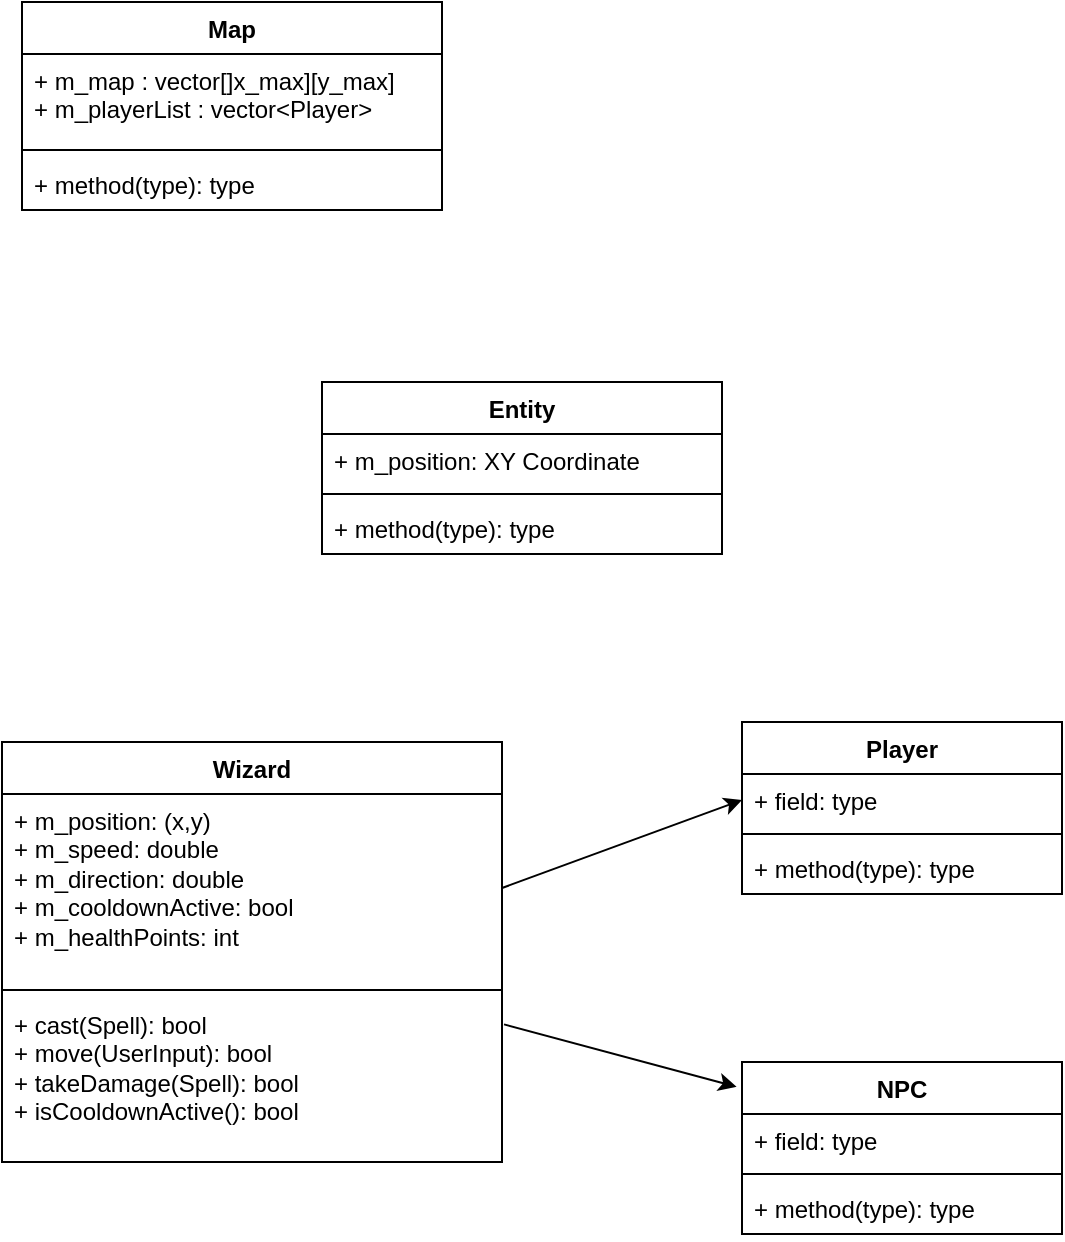 <mxfile>
    <diagram id="OcMnz-Qwrp-wYbQvLKhm" name="Page-1">
        <mxGraphModel dx="513" dy="2017" grid="1" gridSize="10" guides="1" tooltips="1" connect="1" arrows="1" fold="1" page="1" pageScale="1" pageWidth="850" pageHeight="1100" math="0" shadow="0">
            <root>
                <mxCell id="0"/>
                <mxCell id="1" parent="0"/>
                <mxCell id="2" value="Wizard" style="swimlane;fontStyle=1;align=center;verticalAlign=top;childLayout=stackLayout;horizontal=1;startSize=26;horizontalStack=0;resizeParent=1;resizeParentMax=0;resizeLast=0;collapsible=1;marginBottom=0;whiteSpace=wrap;html=1;" vertex="1" parent="1">
                    <mxGeometry x="70" y="70" width="250" height="210" as="geometry"/>
                </mxCell>
                <mxCell id="3" value="&lt;div&gt;+ m_position: (x,y)&lt;/div&gt;&lt;div&gt;+ m_speed: double&lt;/div&gt;&lt;div&gt;+ m_direction: double&lt;/div&gt;&lt;div&gt;+ m_cooldownActive: bool&lt;/div&gt;&lt;div&gt;&lt;span style=&quot;background-color: transparent;&quot;&gt;+ m_healthPoints: int&lt;/span&gt;&lt;/div&gt;&lt;div&gt;&lt;div&gt;&lt;font color=&quot;#ffffff&quot;&gt;+&amp;nbsp;&lt;br&gt;&lt;/font&gt;&lt;div&gt;&lt;br&gt;&lt;/div&gt;&lt;/div&gt;&lt;/div&gt;" style="text;strokeColor=none;fillColor=none;align=left;verticalAlign=top;spacingLeft=4;spacingRight=4;overflow=hidden;rotatable=0;points=[[0,0.5],[1,0.5]];portConstraint=eastwest;whiteSpace=wrap;html=1;" vertex="1" parent="2">
                    <mxGeometry y="26" width="250" height="94" as="geometry"/>
                </mxCell>
                <mxCell id="4" value="" style="line;strokeWidth=1;fillColor=none;align=left;verticalAlign=middle;spacingTop=-1;spacingLeft=3;spacingRight=3;rotatable=0;labelPosition=right;points=[];portConstraint=eastwest;strokeColor=inherit;" vertex="1" parent="2">
                    <mxGeometry y="120" width="250" height="8" as="geometry"/>
                </mxCell>
                <mxCell id="5" value="&lt;font&gt;+ cast(Spell): bool&lt;/font&gt;&lt;div&gt;&lt;font&gt;+ move(UserInput): bool&lt;br&gt;&lt;/font&gt;&lt;div&gt;+ takeDamage(Spell): bool&lt;/div&gt;&lt;/div&gt;&lt;div&gt;+ isCooldownActive(): bool&lt;/div&gt;" style="text;strokeColor=none;fillColor=none;align=left;verticalAlign=top;spacingLeft=4;spacingRight=4;overflow=hidden;rotatable=0;points=[[0,0.5],[1,0.5]];portConstraint=eastwest;whiteSpace=wrap;html=1;" vertex="1" parent="2">
                    <mxGeometry y="128" width="250" height="82" as="geometry"/>
                </mxCell>
                <mxCell id="10" value="Player" style="swimlane;fontStyle=1;align=center;verticalAlign=top;childLayout=stackLayout;horizontal=1;startSize=26;horizontalStack=0;resizeParent=1;resizeParentMax=0;resizeLast=0;collapsible=1;marginBottom=0;whiteSpace=wrap;html=1;" vertex="1" parent="1">
                    <mxGeometry x="440" y="60" width="160" height="86" as="geometry"/>
                </mxCell>
                <mxCell id="11" value="+ field: type" style="text;strokeColor=none;fillColor=none;align=left;verticalAlign=top;spacingLeft=4;spacingRight=4;overflow=hidden;rotatable=0;points=[[0,0.5],[1,0.5]];portConstraint=eastwest;whiteSpace=wrap;html=1;" vertex="1" parent="10">
                    <mxGeometry y="26" width="160" height="26" as="geometry"/>
                </mxCell>
                <mxCell id="12" value="" style="line;strokeWidth=1;fillColor=none;align=left;verticalAlign=middle;spacingTop=-1;spacingLeft=3;spacingRight=3;rotatable=0;labelPosition=right;points=[];portConstraint=eastwest;strokeColor=inherit;" vertex="1" parent="10">
                    <mxGeometry y="52" width="160" height="8" as="geometry"/>
                </mxCell>
                <mxCell id="13" value="+ method(type): type" style="text;strokeColor=none;fillColor=none;align=left;verticalAlign=top;spacingLeft=4;spacingRight=4;overflow=hidden;rotatable=0;points=[[0,0.5],[1,0.5]];portConstraint=eastwest;whiteSpace=wrap;html=1;" vertex="1" parent="10">
                    <mxGeometry y="60" width="160" height="26" as="geometry"/>
                </mxCell>
                <mxCell id="14" value="NPC" style="swimlane;fontStyle=1;align=center;verticalAlign=top;childLayout=stackLayout;horizontal=1;startSize=26;horizontalStack=0;resizeParent=1;resizeParentMax=0;resizeLast=0;collapsible=1;marginBottom=0;whiteSpace=wrap;html=1;" vertex="1" parent="1">
                    <mxGeometry x="440" y="230" width="160" height="86" as="geometry"/>
                </mxCell>
                <mxCell id="15" value="+ field: type" style="text;strokeColor=none;fillColor=none;align=left;verticalAlign=top;spacingLeft=4;spacingRight=4;overflow=hidden;rotatable=0;points=[[0,0.5],[1,0.5]];portConstraint=eastwest;whiteSpace=wrap;html=1;" vertex="1" parent="14">
                    <mxGeometry y="26" width="160" height="26" as="geometry"/>
                </mxCell>
                <mxCell id="16" value="" style="line;strokeWidth=1;fillColor=none;align=left;verticalAlign=middle;spacingTop=-1;spacingLeft=3;spacingRight=3;rotatable=0;labelPosition=right;points=[];portConstraint=eastwest;strokeColor=inherit;" vertex="1" parent="14">
                    <mxGeometry y="52" width="160" height="8" as="geometry"/>
                </mxCell>
                <mxCell id="17" value="+ method(type): type" style="text;strokeColor=none;fillColor=none;align=left;verticalAlign=top;spacingLeft=4;spacingRight=4;overflow=hidden;rotatable=0;points=[[0,0.5],[1,0.5]];portConstraint=eastwest;whiteSpace=wrap;html=1;" vertex="1" parent="14">
                    <mxGeometry y="60" width="160" height="26" as="geometry"/>
                </mxCell>
                <mxCell id="18" value="" style="endArrow=classic;html=1;exitX=1;exitY=0.5;exitDx=0;exitDy=0;entryX=0;entryY=0.5;entryDx=0;entryDy=0;" edge="1" parent="1" source="3" target="11">
                    <mxGeometry width="50" height="50" relative="1" as="geometry">
                        <mxPoint x="350" y="230" as="sourcePoint"/>
                        <mxPoint x="400" y="180" as="targetPoint"/>
                    </mxGeometry>
                </mxCell>
                <mxCell id="19" value="" style="endArrow=classic;html=1;exitX=1.004;exitY=0.161;exitDx=0;exitDy=0;entryX=-0.017;entryY=0.144;entryDx=0;entryDy=0;exitPerimeter=0;entryPerimeter=0;" edge="1" parent="1" source="5" target="14">
                    <mxGeometry width="50" height="50" relative="1" as="geometry">
                        <mxPoint x="330" y="153" as="sourcePoint"/>
                        <mxPoint x="450" y="119" as="targetPoint"/>
                    </mxGeometry>
                </mxCell>
                <mxCell id="20" value="Entity" style="swimlane;fontStyle=1;align=center;verticalAlign=top;childLayout=stackLayout;horizontal=1;startSize=26;horizontalStack=0;resizeParent=1;resizeParentMax=0;resizeLast=0;collapsible=1;marginBottom=0;whiteSpace=wrap;html=1;" vertex="1" parent="1">
                    <mxGeometry x="230" y="-110" width="200" height="86" as="geometry"/>
                </mxCell>
                <mxCell id="21" value="+ m_position: XY Coordinate" style="text;strokeColor=none;fillColor=none;align=left;verticalAlign=top;spacingLeft=4;spacingRight=4;overflow=hidden;rotatable=0;points=[[0,0.5],[1,0.5]];portConstraint=eastwest;whiteSpace=wrap;html=1;" vertex="1" parent="20">
                    <mxGeometry y="26" width="200" height="26" as="geometry"/>
                </mxCell>
                <mxCell id="22" value="" style="line;strokeWidth=1;fillColor=none;align=left;verticalAlign=middle;spacingTop=-1;spacingLeft=3;spacingRight=3;rotatable=0;labelPosition=right;points=[];portConstraint=eastwest;strokeColor=inherit;" vertex="1" parent="20">
                    <mxGeometry y="52" width="200" height="8" as="geometry"/>
                </mxCell>
                <mxCell id="23" value="+ method(type): type" style="text;strokeColor=none;fillColor=none;align=left;verticalAlign=top;spacingLeft=4;spacingRight=4;overflow=hidden;rotatable=0;points=[[0,0.5],[1,0.5]];portConstraint=eastwest;whiteSpace=wrap;html=1;" vertex="1" parent="20">
                    <mxGeometry y="60" width="200" height="26" as="geometry"/>
                </mxCell>
                <mxCell id="24" value="Map" style="swimlane;fontStyle=1;align=center;verticalAlign=top;childLayout=stackLayout;horizontal=1;startSize=26;horizontalStack=0;resizeParent=1;resizeParentMax=0;resizeLast=0;collapsible=1;marginBottom=0;whiteSpace=wrap;html=1;" vertex="1" parent="1">
                    <mxGeometry x="80" y="-300" width="210" height="104" as="geometry"/>
                </mxCell>
                <mxCell id="25" value="&lt;font&gt;+ m_map : vector[]x_max][y_max]&lt;/font&gt;&lt;div&gt;&lt;font&gt;+ m_playerList : vector&amp;lt;Player&amp;gt;&lt;/font&gt;&lt;/div&gt;" style="text;strokeColor=none;fillColor=none;align=left;verticalAlign=top;spacingLeft=4;spacingRight=4;overflow=hidden;rotatable=0;points=[[0,0.5],[1,0.5]];portConstraint=eastwest;whiteSpace=wrap;html=1;" vertex="1" parent="24">
                    <mxGeometry y="26" width="210" height="44" as="geometry"/>
                </mxCell>
                <mxCell id="26" value="" style="line;strokeWidth=1;fillColor=none;align=left;verticalAlign=middle;spacingTop=-1;spacingLeft=3;spacingRight=3;rotatable=0;labelPosition=right;points=[];portConstraint=eastwest;strokeColor=inherit;" vertex="1" parent="24">
                    <mxGeometry y="70" width="210" height="8" as="geometry"/>
                </mxCell>
                <mxCell id="27" value="&lt;font&gt;+ method(type): type&lt;/font&gt;" style="text;strokeColor=none;fillColor=none;align=left;verticalAlign=top;spacingLeft=4;spacingRight=4;overflow=hidden;rotatable=0;points=[[0,0.5],[1,0.5]];portConstraint=eastwest;whiteSpace=wrap;html=1;" vertex="1" parent="24">
                    <mxGeometry y="78" width="210" height="26" as="geometry"/>
                </mxCell>
            </root>
        </mxGraphModel>
    </diagram>
</mxfile>